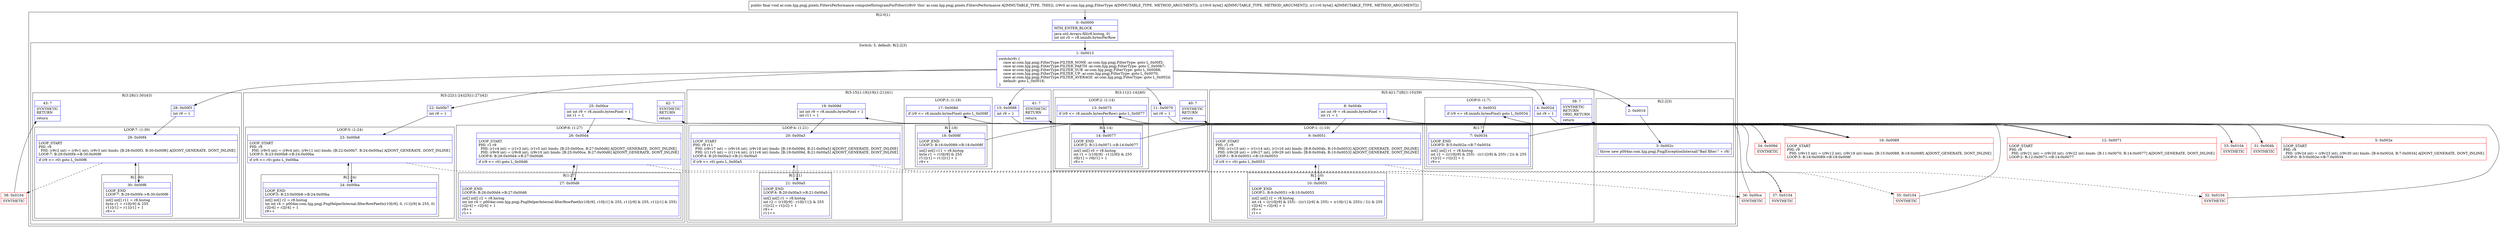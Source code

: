digraph "CFG forar.com.hjg.pngj.pixels.FiltersPerformance.computeHistogramForFilter(Lar\/com\/hjg\/pngj\/FilterType;[B[B)V" {
subgraph cluster_Region_1672487537 {
label = "R(2:0|1)";
node [shape=record,color=blue];
Node_0 [shape=record,label="{0\:\ 0x0000|MTH_ENTER_BLOCK\l|java.util.Arrays.fill(r8.histog, 0)\lint int r0 = r8.iminfo.bytesPerRow\l}"];
subgraph cluster_SwitchRegion_1498335931 {
label = "Switch: 5, default: R(2:2|3)";
node [shape=record,color=blue];
Node_1 [shape=record,label="{1\:\ 0x0013|switch(r9) \{\l    case ar.com.hjg.pngj.FilterType.FILTER_NONE :ar.com.hjg.pngj.FilterType: goto L_0x00f3;\l    case ar.com.hjg.pngj.FilterType.FILTER_PAETH :ar.com.hjg.pngj.FilterType: goto L_0x00b7;\l    case ar.com.hjg.pngj.FilterType.FILTER_SUB :ar.com.hjg.pngj.FilterType: goto L_0x0088;\l    case ar.com.hjg.pngj.FilterType.FILTER_UP :ar.com.hjg.pngj.FilterType: goto L_0x0070;\l    case ar.com.hjg.pngj.FilterType.FILTER_AVERAGE :ar.com.hjg.pngj.FilterType: goto L_0x002d;\l    default: goto L_0x0016;\l\}\l}"];
subgraph cluster_Region_748898354 {
label = "R(3:28|(1:30)|43)";
node [shape=record,color=blue];
Node_28 [shape=record,label="{28\:\ 0x00f3|int r9 = 1\l}"];
subgraph cluster_LoopRegion_836949185 {
label = "LOOP:7: (1:30)";
node [shape=record,color=blue];
Node_29 [shape=record,label="{29\:\ 0x00f4|LOOP_START\lPHI: r9 \l  PHI: (r9v2 int) = (r9v1 int), (r9v3 int) binds: [B:28:0x00f3, B:30:0x00f6] A[DONT_GENERATE, DONT_INLINE]\lLOOP:7: B:29:0x00f4\-\>B:30:0x00f6\l|if (r9 \<= r0) goto L_0x00f6\l}"];
subgraph cluster_Region_1538141072 {
label = "R(1:30)";
node [shape=record,color=blue];
Node_30 [shape=record,label="{30\:\ 0x00f6|LOOP_END\lLOOP:7: B:29:0x00f4\-\>B:30:0x00f6\l|int[] int[] r11 = r8.histog\lbyte r1 = r10[r9] & 255\lr11[r1] = r11[r1] + 1\lr9++\l}"];
}
}
Node_43 [shape=record,label="{43\:\ ?|SYNTHETIC\lRETURN\l|return\l}"];
}
subgraph cluster_Region_1179621491 {
label = "R(5:22|(1:24)|25|(1:27)|42)";
node [shape=record,color=blue];
Node_22 [shape=record,label="{22\:\ 0x00b7|int r9 = 1\l}"];
subgraph cluster_LoopRegion_214795887 {
label = "LOOP:5: (1:24)";
node [shape=record,color=blue];
Node_23 [shape=record,label="{23\:\ 0x00b8|LOOP_START\lPHI: r9 \l  PHI: (r9v5 int) = (r9v4 int), (r9v11 int) binds: [B:22:0x00b7, B:24:0x00ba] A[DONT_GENERATE, DONT_INLINE]\lLOOP:5: B:23:0x00b8\-\>B:24:0x00ba\l|if (r9 \<= r0) goto L_0x00ba\l}"];
subgraph cluster_Region_1616729471 {
label = "R(1:24)";
node [shape=record,color=blue];
Node_24 [shape=record,label="{24\:\ 0x00ba|LOOP_END\lLOOP:5: B:23:0x00b8\-\>B:24:0x00ba\l|int[] int[] r2 = r8.histog\lint int r4 = p004ar.com.hjg.pngj.PngHelperInternal.filterRowPaeth(r10[r9], 0, r11[r9] & 255, 0)\lr2[r4] = r2[r4] + 1\lr9++\l}"];
}
}
Node_25 [shape=record,label="{25\:\ 0x00ce|int int r9 = r8.iminfo.bytesPixel + 1\lint r1 = 1\l}"];
subgraph cluster_LoopRegion_161467562 {
label = "LOOP:6: (1:27)";
node [shape=record,color=blue];
Node_26 [shape=record,label="{26\:\ 0x00d4|LOOP_START\lPHI: r1 r9 \l  PHI: (r1v4 int) = (r1v3 int), (r1v5 int) binds: [B:25:0x00ce, B:27:0x00d6] A[DONT_GENERATE, DONT_INLINE]\l  PHI: (r9v9 int) = (r9v8 int), (r9v10 int) binds: [B:25:0x00ce, B:27:0x00d6] A[DONT_GENERATE, DONT_INLINE]\lLOOP:6: B:26:0x00d4\-\>B:27:0x00d6\l|if (r9 \<= r0) goto L_0x00d6\l}"];
subgraph cluster_Region_1451844510 {
label = "R(1:27)";
node [shape=record,color=blue];
Node_27 [shape=record,label="{27\:\ 0x00d6|LOOP_END\lLOOP:6: B:26:0x00d4\-\>B:27:0x00d6\l|int[] int[] r2 = r8.histog\lint int r4 = p004ar.com.hjg.pngj.PngHelperInternal.filterRowPaeth(r10[r9], r10[r1] & 255, r11[r9] & 255, r11[r1] & 255)\lr2[r4] = r2[r4] + 1\lr9++\lr1++\l}"];
}
}
Node_42 [shape=record,label="{42\:\ ?|SYNTHETIC\lRETURN\l|return\l}"];
}
subgraph cluster_Region_2094084212 {
label = "R(5:15|(1:18)|19|(1:21)|41)";
node [shape=record,color=blue];
Node_15 [shape=record,label="{15\:\ 0x0088|int r9 = 1\l}"];
subgraph cluster_LoopRegion_1181197213 {
label = "LOOP:3: (1:18)";
node [shape=record,color=blue];
Node_17 [shape=record,label="{17\:\ 0x008d|if (r9 \<= r8.iminfo.bytesPixel) goto L_0x008f\l}"];
subgraph cluster_Region_1276895363 {
label = "R(1:18)";
node [shape=record,color=blue];
Node_18 [shape=record,label="{18\:\ 0x008f|LOOP_END\lLOOP:3: B:16:0x0089\-\>B:18:0x008f\l|int[] int[] r11 = r8.histog\lbyte r1 = r10[r9] & 255\lr11[r1] = r11[r1] + 1\lr9++\l}"];
}
}
Node_19 [shape=record,label="{19\:\ 0x009d|int int r9 = r8.iminfo.bytesPixel + 1\lint r11 = 1\l}"];
subgraph cluster_LoopRegion_1801372738 {
label = "LOOP:4: (1:21)";
node [shape=record,color=blue];
Node_20 [shape=record,label="{20\:\ 0x00a3|LOOP_START\lPHI: r9 r11 \l  PHI: (r9v17 int) = (r9v16 int), (r9v18 int) binds: [B:19:0x009d, B:21:0x00a5] A[DONT_GENERATE, DONT_INLINE]\l  PHI: (r11v5 int) = (r11v4 int), (r11v6 int) binds: [B:19:0x009d, B:21:0x00a5] A[DONT_GENERATE, DONT_INLINE]\lLOOP:4: B:20:0x00a3\-\>B:21:0x00a5\l|if (r9 \<= r0) goto L_0x00a5\l}"];
subgraph cluster_Region_1368649485 {
label = "R(1:21)";
node [shape=record,color=blue];
Node_21 [shape=record,label="{21\:\ 0x00a5|LOOP_END\lLOOP:4: B:20:0x00a3\-\>B:21:0x00a5\l|int[] int[] r1 = r8.histog\lint r2 = (r10[r9] \- r10[r11]) & 255\lr1[r2] = r1[r2] + 1\lr9++\lr11++\l}"];
}
}
Node_41 [shape=record,label="{41\:\ ?|SYNTHETIC\lRETURN\l|return\l}"];
}
subgraph cluster_Region_615786459 {
label = "R(3:11|(1:14)|40)";
node [shape=record,color=blue];
Node_11 [shape=record,label="{11\:\ 0x0070|int r9 = 1\l}"];
subgraph cluster_LoopRegion_1597248411 {
label = "LOOP:2: (1:14)";
node [shape=record,color=blue];
Node_13 [shape=record,label="{13\:\ 0x0075|if (r9 \<= r8.iminfo.bytesPerRow) goto L_0x0077\l}"];
subgraph cluster_Region_1287188230 {
label = "R(1:14)";
node [shape=record,color=blue];
Node_14 [shape=record,label="{14\:\ 0x0077|LOOP_END\lLOOP:2: B:12:0x0071\-\>B:14:0x0077\l|int[] int[] r0 = r8.histog\lint r1 = (r10[r9] \- r11[r9]) & 255\lr0[r1] = r0[r1] + 1\lr9++\l}"];
}
}
Node_40 [shape=record,label="{40\:\ ?|SYNTHETIC\lRETURN\l|return\l}"];
}
subgraph cluster_Region_43878939 {
label = "R(5:4|(1:7)|8|(1:10)|39)";
node [shape=record,color=blue];
Node_4 [shape=record,label="{4\:\ 0x002d|int r9 = 1\l}"];
subgraph cluster_LoopRegion_127070060 {
label = "LOOP:0: (1:7)";
node [shape=record,color=blue];
Node_6 [shape=record,label="{6\:\ 0x0032|if (r9 \<= r8.iminfo.bytesPixel) goto L_0x0034\l}"];
subgraph cluster_Region_2017823950 {
label = "R(1:7)";
node [shape=record,color=blue];
Node_7 [shape=record,label="{7\:\ 0x0034|LOOP_END\lLOOP:0: B:5:0x002e\-\>B:7:0x0034\l|int[] int[] r1 = r8.histog\lint r2 = ((r10[r9] & 255) \- ((r11[r9] & 255) \/ 2)) & 255\lr1[r2] = r1[r2] + 1\lr9++\l}"];
}
}
Node_8 [shape=record,label="{8\:\ 0x004b|int int r9 = r8.iminfo.bytesPixel + 1\lint r1 = 1\l}"];
subgraph cluster_LoopRegion_1287475508 {
label = "LOOP:1: (1:10)";
node [shape=record,color=blue];
Node_9 [shape=record,label="{9\:\ 0x0051|LOOP_START\lPHI: r1 r9 \l  PHI: (r1v15 int) = (r1v14 int), (r1v16 int) binds: [B:8:0x004b, B:10:0x0053] A[DONT_GENERATE, DONT_INLINE]\l  PHI: (r9v28 int) = (r9v27 int), (r9v29 int) binds: [B:8:0x004b, B:10:0x0053] A[DONT_GENERATE, DONT_INLINE]\lLOOP:1: B:9:0x0051\-\>B:10:0x0053\l|if (r9 \<= r0) goto L_0x0053\l}"];
subgraph cluster_Region_1930337311 {
label = "R(1:10)";
node [shape=record,color=blue];
Node_10 [shape=record,label="{10\:\ 0x0053|LOOP_END\lLOOP:1: B:9:0x0051\-\>B:10:0x0053\l|int[] int[] r2 = r8.histog\lint r4 = ((r10[r9] & 255) \- (((r11[r9] & 255) + (r10[r1] & 255)) \/ 2)) & 255\lr2[r4] = r2[r4] + 1\lr9++\lr1++\l}"];
}
}
Node_39 [shape=record,label="{39\:\ ?|SYNTHETIC\lRETURN\lORIG_RETURN\l|return\l}"];
}
subgraph cluster_Region_1007547057 {
label = "R(2:2|3)";
node [shape=record,color=blue];
Node_2 [shape=record,label="{2\:\ 0x0016}"];
Node_3 [shape=record,label="{3\:\ 0x002c|throw new p004ar.com.hjg.pngj.PngjExceptionInternal(\"Bad filter:\" + r9)\l}"];
}
}
}
Node_5 [shape=record,color=red,label="{5\:\ 0x002e|LOOP_START\lPHI: r9 \l  PHI: (r9v24 int) = (r9v23 int), (r9v30 int) binds: [B:4:0x002d, B:7:0x0034] A[DONT_GENERATE, DONT_INLINE]\lLOOP:0: B:5:0x002e\-\>B:7:0x0034\l}"];
Node_12 [shape=record,color=red,label="{12\:\ 0x0071|LOOP_START\lPHI: r9 \l  PHI: (r9v21 int) = (r9v20 int), (r9v22 int) binds: [B:11:0x0070, B:14:0x0077] A[DONT_GENERATE, DONT_INLINE]\lLOOP:2: B:12:0x0071\-\>B:14:0x0077\l}"];
Node_16 [shape=record,color=red,label="{16\:\ 0x0089|LOOP_START\lPHI: r9 \l  PHI: (r9v13 int) = (r9v12 int), (r9v19 int) binds: [B:15:0x0088, B:18:0x008f] A[DONT_GENERATE, DONT_INLINE]\lLOOP:3: B:16:0x0089\-\>B:18:0x008f\l}"];
Node_31 [shape=record,color=red,label="{31\:\ 0x004b|SYNTHETIC\l}"];
Node_32 [shape=record,color=red,label="{32\:\ 0x0104|SYNTHETIC\l}"];
Node_33 [shape=record,color=red,label="{33\:\ 0x0104|SYNTHETIC\l}"];
Node_34 [shape=record,color=red,label="{34\:\ 0x009d|SYNTHETIC\l}"];
Node_35 [shape=record,color=red,label="{35\:\ 0x0104|SYNTHETIC\l}"];
Node_36 [shape=record,color=red,label="{36\:\ 0x00ce|SYNTHETIC\l}"];
Node_37 [shape=record,color=red,label="{37\:\ 0x0104|SYNTHETIC\l}"];
Node_38 [shape=record,color=red,label="{38\:\ 0x0104|SYNTHETIC\l}"];
MethodNode[shape=record,label="{public final void ar.com.hjg.pngj.pixels.FiltersPerformance.computeHistogramForFilter((r8v0 'this' ar.com.hjg.pngj.pixels.FiltersPerformance A[IMMUTABLE_TYPE, THIS]), (r9v0 ar.com.hjg.pngj.FilterType A[IMMUTABLE_TYPE, METHOD_ARGUMENT]), (r10v0 byte[] A[IMMUTABLE_TYPE, METHOD_ARGUMENT]), (r11v0 byte[] A[IMMUTABLE_TYPE, METHOD_ARGUMENT])) }"];
MethodNode -> Node_0;
Node_0 -> Node_1;
Node_1 -> Node_2;
Node_1 -> Node_4;
Node_1 -> Node_11;
Node_1 -> Node_15;
Node_1 -> Node_22;
Node_1 -> Node_28;
Node_28 -> Node_29;
Node_29 -> Node_30;
Node_29 -> Node_38[style=dashed];
Node_30 -> Node_29;
Node_22 -> Node_23;
Node_23 -> Node_24;
Node_23 -> Node_36[style=dashed];
Node_24 -> Node_23;
Node_25 -> Node_26;
Node_26 -> Node_27;
Node_26 -> Node_37[style=dashed];
Node_27 -> Node_26;
Node_15 -> Node_16;
Node_17 -> Node_18;
Node_17 -> Node_34[style=dashed];
Node_18 -> Node_16;
Node_19 -> Node_20;
Node_20 -> Node_21;
Node_20 -> Node_35[style=dashed];
Node_21 -> Node_20;
Node_11 -> Node_12;
Node_13 -> Node_14;
Node_13 -> Node_33[style=dashed];
Node_14 -> Node_12;
Node_4 -> Node_5;
Node_6 -> Node_7;
Node_6 -> Node_31[style=dashed];
Node_7 -> Node_5;
Node_8 -> Node_9;
Node_9 -> Node_10;
Node_9 -> Node_32[style=dashed];
Node_10 -> Node_9;
Node_2 -> Node_3;
Node_5 -> Node_6;
Node_12 -> Node_13;
Node_16 -> Node_17;
Node_31 -> Node_8;
Node_32 -> Node_39;
Node_33 -> Node_40;
Node_34 -> Node_19;
Node_35 -> Node_41;
Node_36 -> Node_25;
Node_37 -> Node_42;
Node_38 -> Node_43;
}

